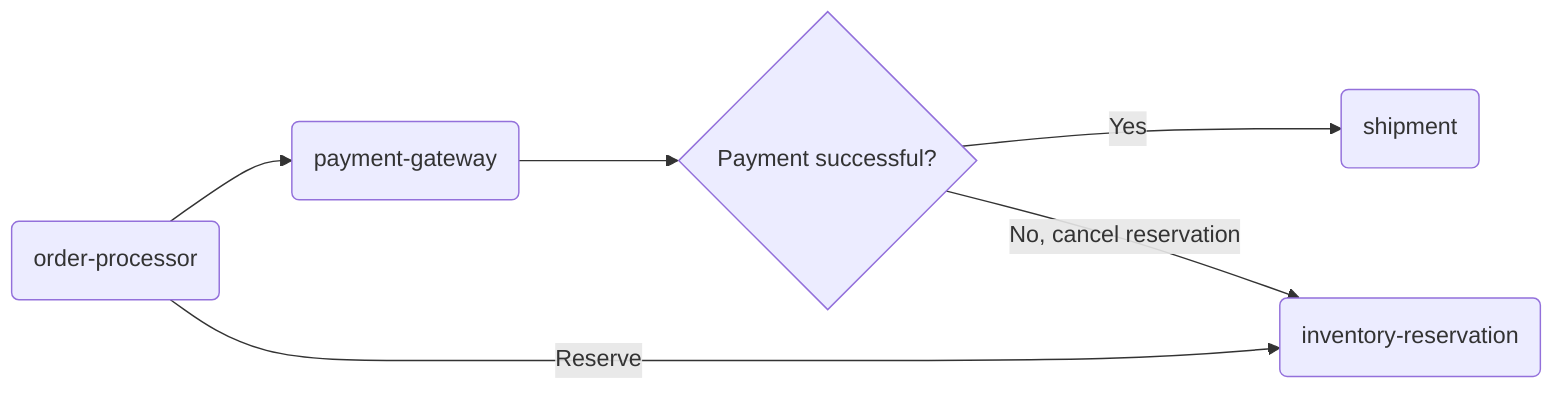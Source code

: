 graph LR
    O(order-processor) --> P(payment-gateway)
    O -->|Reserve| I(inventory-reservation)
    P --> Py{Payment successful?}
    Py -->|Yes| S(shipment)
    Py -->|No, cancel reservation| I